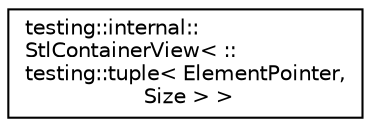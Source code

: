 digraph "Graphical Class Hierarchy"
{
  edge [fontname="Helvetica",fontsize="10",labelfontname="Helvetica",labelfontsize="10"];
  node [fontname="Helvetica",fontsize="10",shape=record];
  rankdir="LR";
  Node1 [label="testing::internal::\lStlContainerView\< ::\ltesting::tuple\< ElementPointer,\l Size \> \>",height=0.2,width=0.4,color="black", fillcolor="white", style="filled",URL="$classtesting_1_1internal_1_1_stl_container_view_3_01_1_1testing_1_1tuple_3_01_element_pointer_00_01_size_01_4_01_4.html"];
}
